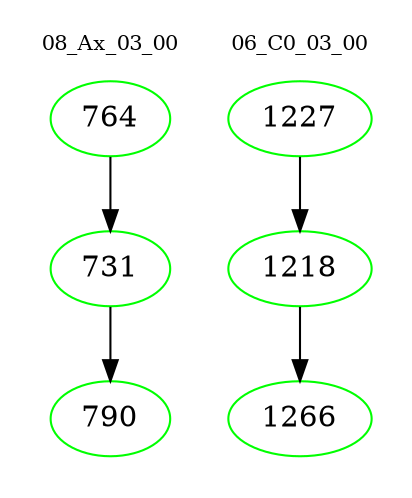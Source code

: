 digraph{
subgraph cluster_0 {
color = white
label = "08_Ax_03_00";
fontsize=10;
T0_764 [label="764", color="green"]
T0_764 -> T0_731 [color="black"]
T0_731 [label="731", color="green"]
T0_731 -> T0_790 [color="black"]
T0_790 [label="790", color="green"]
}
subgraph cluster_1 {
color = white
label = "06_C0_03_00";
fontsize=10;
T1_1227 [label="1227", color="green"]
T1_1227 -> T1_1218 [color="black"]
T1_1218 [label="1218", color="green"]
T1_1218 -> T1_1266 [color="black"]
T1_1266 [label="1266", color="green"]
}
}
